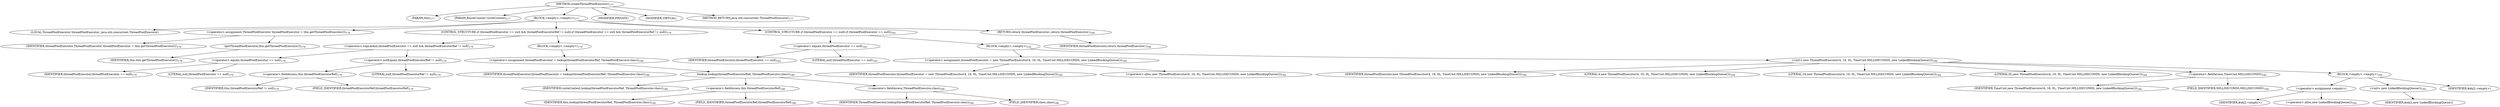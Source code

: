 digraph "createThreadPoolExecutor" {  
"322" [label = <(METHOD,createThreadPoolExecutor)<SUB>177</SUB>> ]
"37" [label = <(PARAM,this)<SUB>177</SUB>> ]
"323" [label = <(PARAM,RouteContext routeContext)<SUB>177</SUB>> ]
"324" [label = <(BLOCK,&lt;empty&gt;,&lt;empty&gt;)<SUB>177</SUB>> ]
"39" [label = <(LOCAL,ThreadPoolExecutor threadPoolExecutor: java.util.concurrent.ThreadPoolExecutor)> ]
"325" [label = <(&lt;operator&gt;.assignment,ThreadPoolExecutor threadPoolExecutor = this.getThreadPoolExecutor())<SUB>178</SUB>> ]
"326" [label = <(IDENTIFIER,threadPoolExecutor,ThreadPoolExecutor threadPoolExecutor = this.getThreadPoolExecutor())<SUB>178</SUB>> ]
"327" [label = <(getThreadPoolExecutor,this.getThreadPoolExecutor())<SUB>178</SUB>> ]
"36" [label = <(IDENTIFIER,this,this.getThreadPoolExecutor())<SUB>178</SUB>> ]
"328" [label = <(CONTROL_STRUCTURE,if (threadPoolExecutor == null &amp;&amp; threadPoolExecutorRef != null),if (threadPoolExecutor == null &amp;&amp; threadPoolExecutorRef != null))<SUB>179</SUB>> ]
"329" [label = <(&lt;operator&gt;.logicalAnd,threadPoolExecutor == null &amp;&amp; threadPoolExecutorRef != null)<SUB>179</SUB>> ]
"330" [label = <(&lt;operator&gt;.equals,threadPoolExecutor == null)<SUB>179</SUB>> ]
"331" [label = <(IDENTIFIER,threadPoolExecutor,threadPoolExecutor == null)<SUB>179</SUB>> ]
"332" [label = <(LITERAL,null,threadPoolExecutor == null)<SUB>179</SUB>> ]
"333" [label = <(&lt;operator&gt;.notEquals,threadPoolExecutorRef != null)<SUB>179</SUB>> ]
"334" [label = <(&lt;operator&gt;.fieldAccess,this.threadPoolExecutorRef)<SUB>179</SUB>> ]
"335" [label = <(IDENTIFIER,this,threadPoolExecutorRef != null)<SUB>179</SUB>> ]
"336" [label = <(FIELD_IDENTIFIER,threadPoolExecutorRef,threadPoolExecutorRef)<SUB>179</SUB>> ]
"337" [label = <(LITERAL,null,threadPoolExecutorRef != null)<SUB>179</SUB>> ]
"338" [label = <(BLOCK,&lt;empty&gt;,&lt;empty&gt;)<SUB>179</SUB>> ]
"339" [label = <(&lt;operator&gt;.assignment,threadPoolExecutor = lookup(threadPoolExecutorRef, ThreadPoolExecutor.class))<SUB>180</SUB>> ]
"340" [label = <(IDENTIFIER,threadPoolExecutor,threadPoolExecutor = lookup(threadPoolExecutorRef, ThreadPoolExecutor.class))<SUB>180</SUB>> ]
"341" [label = <(lookup,lookup(threadPoolExecutorRef, ThreadPoolExecutor.class))<SUB>180</SUB>> ]
"342" [label = <(IDENTIFIER,routeContext,lookup(threadPoolExecutorRef, ThreadPoolExecutor.class))<SUB>180</SUB>> ]
"343" [label = <(&lt;operator&gt;.fieldAccess,this.threadPoolExecutorRef)<SUB>180</SUB>> ]
"344" [label = <(IDENTIFIER,this,lookup(threadPoolExecutorRef, ThreadPoolExecutor.class))<SUB>180</SUB>> ]
"345" [label = <(FIELD_IDENTIFIER,threadPoolExecutorRef,threadPoolExecutorRef)<SUB>180</SUB>> ]
"346" [label = <(&lt;operator&gt;.fieldAccess,ThreadPoolExecutor.class)<SUB>180</SUB>> ]
"347" [label = <(IDENTIFIER,ThreadPoolExecutor,lookup(threadPoolExecutorRef, ThreadPoolExecutor.class))<SUB>180</SUB>> ]
"348" [label = <(FIELD_IDENTIFIER,class,class)<SUB>180</SUB>> ]
"349" [label = <(CONTROL_STRUCTURE,if (threadPoolExecutor == null),if (threadPoolExecutor == null))<SUB>182</SUB>> ]
"350" [label = <(&lt;operator&gt;.equals,threadPoolExecutor == null)<SUB>182</SUB>> ]
"351" [label = <(IDENTIFIER,threadPoolExecutor,threadPoolExecutor == null)<SUB>182</SUB>> ]
"352" [label = <(LITERAL,null,threadPoolExecutor == null)<SUB>182</SUB>> ]
"353" [label = <(BLOCK,&lt;empty&gt;,&lt;empty&gt;)<SUB>182</SUB>> ]
"354" [label = <(&lt;operator&gt;.assignment,threadPoolExecutor = new ThreadPoolExecutor(4, 16, 0L, TimeUnit.MILLISECONDS, new LinkedBlockingQueue()))<SUB>184</SUB>> ]
"355" [label = <(IDENTIFIER,threadPoolExecutor,threadPoolExecutor = new ThreadPoolExecutor(4, 16, 0L, TimeUnit.MILLISECONDS, new LinkedBlockingQueue()))<SUB>184</SUB>> ]
"356" [label = <(&lt;operator&gt;.alloc,new ThreadPoolExecutor(4, 16, 0L, TimeUnit.MILLISECONDS, new LinkedBlockingQueue()))<SUB>184</SUB>> ]
"357" [label = <(&lt;init&gt;,new ThreadPoolExecutor(4, 16, 0L, TimeUnit.MILLISECONDS, new LinkedBlockingQueue()))<SUB>184</SUB>> ]
"38" [label = <(IDENTIFIER,threadPoolExecutor,new ThreadPoolExecutor(4, 16, 0L, TimeUnit.MILLISECONDS, new LinkedBlockingQueue()))<SUB>184</SUB>> ]
"358" [label = <(LITERAL,4,new ThreadPoolExecutor(4, 16, 0L, TimeUnit.MILLISECONDS, new LinkedBlockingQueue()))<SUB>184</SUB>> ]
"359" [label = <(LITERAL,16,new ThreadPoolExecutor(4, 16, 0L, TimeUnit.MILLISECONDS, new LinkedBlockingQueue()))<SUB>184</SUB>> ]
"360" [label = <(LITERAL,0L,new ThreadPoolExecutor(4, 16, 0L, TimeUnit.MILLISECONDS, new LinkedBlockingQueue()))<SUB>184</SUB>> ]
"361" [label = <(&lt;operator&gt;.fieldAccess,TimeUnit.MILLISECONDS)<SUB>184</SUB>> ]
"362" [label = <(IDENTIFIER,TimeUnit,new ThreadPoolExecutor(4, 16, 0L, TimeUnit.MILLISECONDS, new LinkedBlockingQueue()))<SUB>184</SUB>> ]
"363" [label = <(FIELD_IDENTIFIER,MILLISECONDS,MILLISECONDS)<SUB>184</SUB>> ]
"364" [label = <(BLOCK,&lt;empty&gt;,&lt;empty&gt;)<SUB>184</SUB>> ]
"365" [label = <(&lt;operator&gt;.assignment,&lt;empty&gt;)> ]
"366" [label = <(IDENTIFIER,$obj2,&lt;empty&gt;)> ]
"367" [label = <(&lt;operator&gt;.alloc,new LinkedBlockingQueue())<SUB>184</SUB>> ]
"368" [label = <(&lt;init&gt;,new LinkedBlockingQueue())<SUB>184</SUB>> ]
"369" [label = <(IDENTIFIER,$obj2,new LinkedBlockingQueue())> ]
"370" [label = <(IDENTIFIER,$obj2,&lt;empty&gt;)> ]
"371" [label = <(RETURN,return threadPoolExecutor;,return threadPoolExecutor;)<SUB>186</SUB>> ]
"372" [label = <(IDENTIFIER,threadPoolExecutor,return threadPoolExecutor;)<SUB>186</SUB>> ]
"373" [label = <(MODIFIER,PRIVATE)> ]
"374" [label = <(MODIFIER,VIRTUAL)> ]
"375" [label = <(METHOD_RETURN,java.util.concurrent.ThreadPoolExecutor)<SUB>177</SUB>> ]
  "322" -> "37" 
  "322" -> "323" 
  "322" -> "324" 
  "322" -> "373" 
  "322" -> "374" 
  "322" -> "375" 
  "324" -> "39" 
  "324" -> "325" 
  "324" -> "328" 
  "324" -> "349" 
  "324" -> "371" 
  "325" -> "326" 
  "325" -> "327" 
  "327" -> "36" 
  "328" -> "329" 
  "328" -> "338" 
  "329" -> "330" 
  "329" -> "333" 
  "330" -> "331" 
  "330" -> "332" 
  "333" -> "334" 
  "333" -> "337" 
  "334" -> "335" 
  "334" -> "336" 
  "338" -> "339" 
  "339" -> "340" 
  "339" -> "341" 
  "341" -> "342" 
  "341" -> "343" 
  "341" -> "346" 
  "343" -> "344" 
  "343" -> "345" 
  "346" -> "347" 
  "346" -> "348" 
  "349" -> "350" 
  "349" -> "353" 
  "350" -> "351" 
  "350" -> "352" 
  "353" -> "354" 
  "353" -> "357" 
  "354" -> "355" 
  "354" -> "356" 
  "357" -> "38" 
  "357" -> "358" 
  "357" -> "359" 
  "357" -> "360" 
  "357" -> "361" 
  "357" -> "364" 
  "361" -> "362" 
  "361" -> "363" 
  "364" -> "365" 
  "364" -> "368" 
  "364" -> "370" 
  "365" -> "366" 
  "365" -> "367" 
  "368" -> "369" 
  "371" -> "372" 
}
